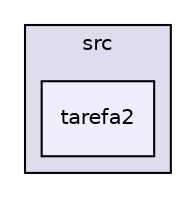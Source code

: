 digraph "src/tarefa2" {
  compound=true
  node [ fontsize="10", fontname="Helvetica"];
  edge [ labelfontsize="10", labelfontname="Helvetica"];
  subgraph clusterdir_68267d1309a1af8e8297ef4c3efbcdba {
    graph [ bgcolor="#ddddee", pencolor="black", label="src" fontname="Helvetica", fontsize="10", URL="dir_68267d1309a1af8e8297ef4c3efbcdba.html"]
  dir_a4ebae6655c731719c3b46885615bcce [shape=box, label="tarefa2", style="filled", fillcolor="#eeeeff", pencolor="black", URL="dir_a4ebae6655c731719c3b46885615bcce.html"];
  }
}
